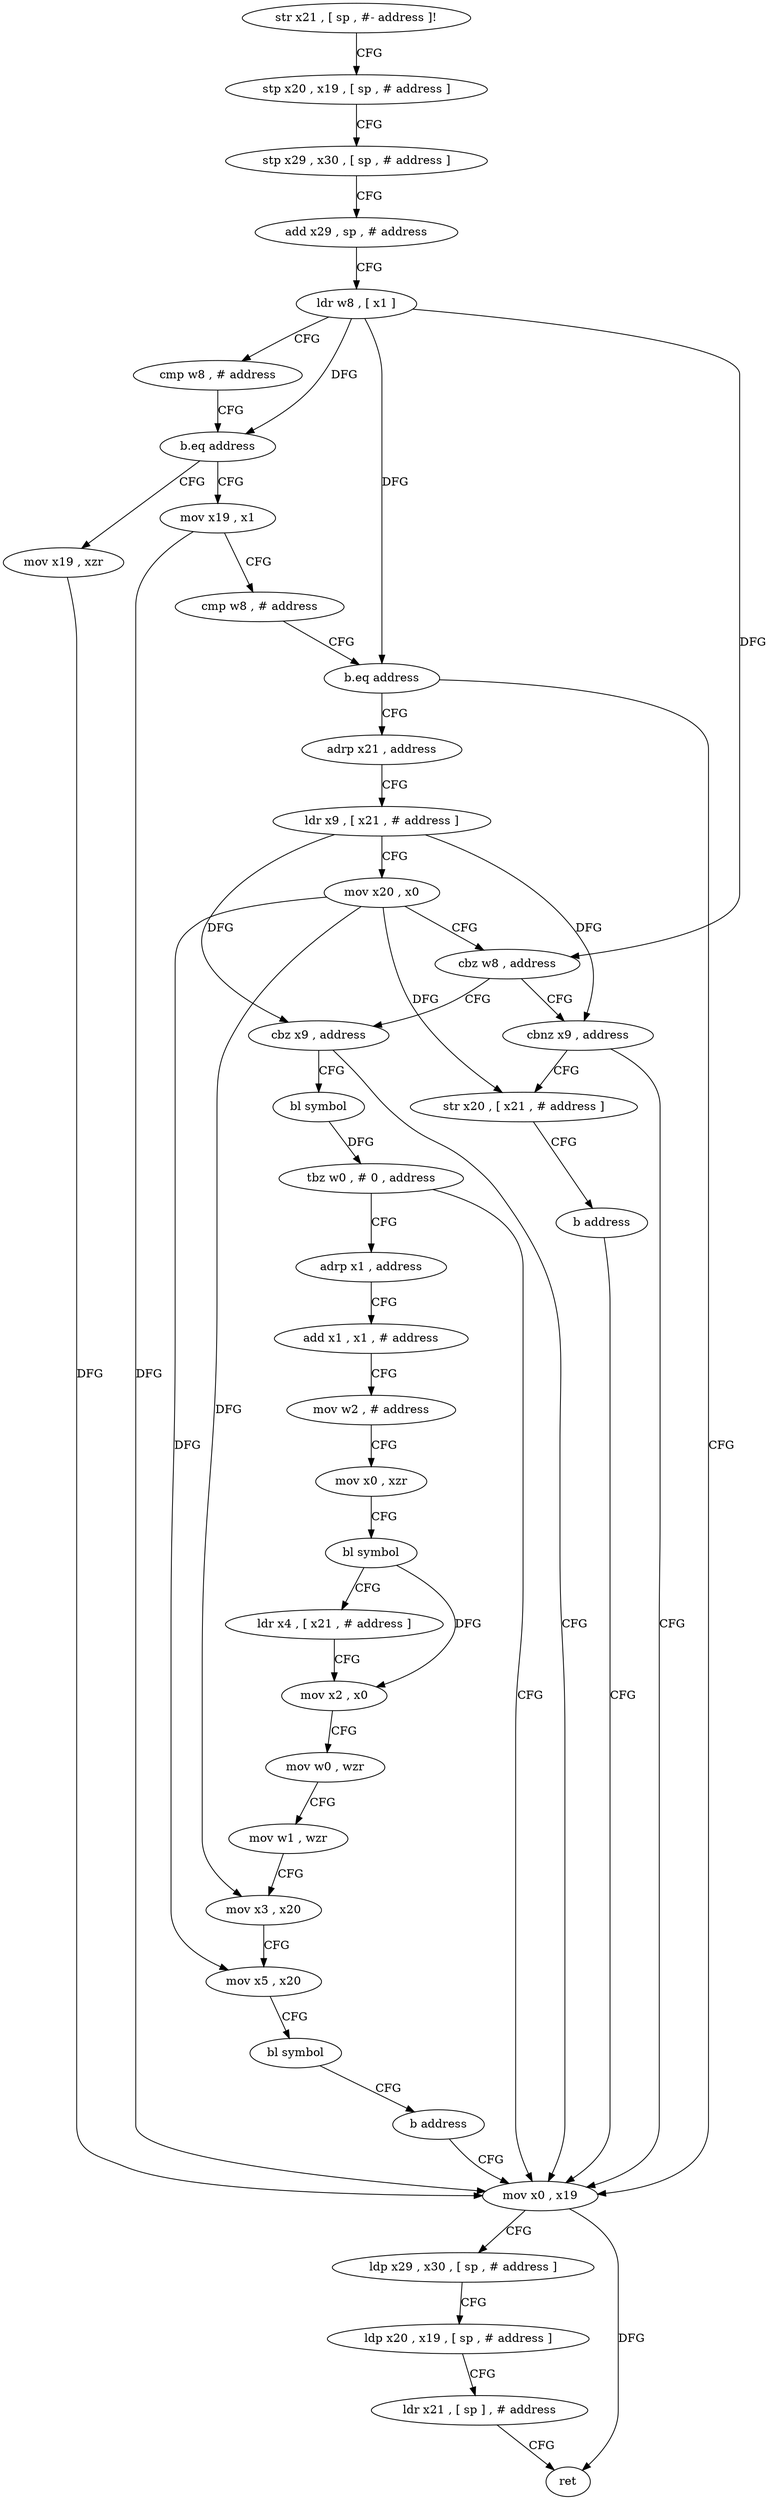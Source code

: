 digraph "func" {
"4242284" [label = "str x21 , [ sp , #- address ]!" ]
"4242288" [label = "stp x20 , x19 , [ sp , # address ]" ]
"4242292" [label = "stp x29 , x30 , [ sp , # address ]" ]
"4242296" [label = "add x29 , sp , # address" ]
"4242300" [label = "ldr w8 , [ x1 ]" ]
"4242304" [label = "cmp w8 , # address" ]
"4242308" [label = "b.eq address" ]
"4242352" [label = "mov x19 , xzr" ]
"4242312" [label = "mov x19 , x1" ]
"4242356" [label = "mov x0 , x19" ]
"4242316" [label = "cmp w8 , # address" ]
"4242320" [label = "b.eq address" ]
"4242324" [label = "adrp x21 , address" ]
"4242360" [label = "ldp x29 , x30 , [ sp , # address ]" ]
"4242364" [label = "ldp x20 , x19 , [ sp , # address ]" ]
"4242368" [label = "ldr x21 , [ sp ] , # address" ]
"4242372" [label = "ret" ]
"4242328" [label = "ldr x9 , [ x21 , # address ]" ]
"4242332" [label = "mov x20 , x0" ]
"4242336" [label = "cbz w8 , address" ]
"4242376" [label = "cbz x9 , address" ]
"4242340" [label = "cbnz x9 , address" ]
"4242380" [label = "bl symbol" ]
"4242344" [label = "str x20 , [ x21 , # address ]" ]
"4242384" [label = "tbz w0 , # 0 , address" ]
"4242388" [label = "adrp x1 , address" ]
"4242348" [label = "b address" ]
"4242392" [label = "add x1 , x1 , # address" ]
"4242396" [label = "mov w2 , # address" ]
"4242400" [label = "mov x0 , xzr" ]
"4242404" [label = "bl symbol" ]
"4242408" [label = "ldr x4 , [ x21 , # address ]" ]
"4242412" [label = "mov x2 , x0" ]
"4242416" [label = "mov w0 , wzr" ]
"4242420" [label = "mov w1 , wzr" ]
"4242424" [label = "mov x3 , x20" ]
"4242428" [label = "mov x5 , x20" ]
"4242432" [label = "bl symbol" ]
"4242436" [label = "b address" ]
"4242284" -> "4242288" [ label = "CFG" ]
"4242288" -> "4242292" [ label = "CFG" ]
"4242292" -> "4242296" [ label = "CFG" ]
"4242296" -> "4242300" [ label = "CFG" ]
"4242300" -> "4242304" [ label = "CFG" ]
"4242300" -> "4242308" [ label = "DFG" ]
"4242300" -> "4242320" [ label = "DFG" ]
"4242300" -> "4242336" [ label = "DFG" ]
"4242304" -> "4242308" [ label = "CFG" ]
"4242308" -> "4242352" [ label = "CFG" ]
"4242308" -> "4242312" [ label = "CFG" ]
"4242352" -> "4242356" [ label = "DFG" ]
"4242312" -> "4242316" [ label = "CFG" ]
"4242312" -> "4242356" [ label = "DFG" ]
"4242356" -> "4242360" [ label = "CFG" ]
"4242356" -> "4242372" [ label = "DFG" ]
"4242316" -> "4242320" [ label = "CFG" ]
"4242320" -> "4242356" [ label = "CFG" ]
"4242320" -> "4242324" [ label = "CFG" ]
"4242324" -> "4242328" [ label = "CFG" ]
"4242360" -> "4242364" [ label = "CFG" ]
"4242364" -> "4242368" [ label = "CFG" ]
"4242368" -> "4242372" [ label = "CFG" ]
"4242328" -> "4242332" [ label = "CFG" ]
"4242328" -> "4242376" [ label = "DFG" ]
"4242328" -> "4242340" [ label = "DFG" ]
"4242332" -> "4242336" [ label = "CFG" ]
"4242332" -> "4242344" [ label = "DFG" ]
"4242332" -> "4242424" [ label = "DFG" ]
"4242332" -> "4242428" [ label = "DFG" ]
"4242336" -> "4242376" [ label = "CFG" ]
"4242336" -> "4242340" [ label = "CFG" ]
"4242376" -> "4242356" [ label = "CFG" ]
"4242376" -> "4242380" [ label = "CFG" ]
"4242340" -> "4242356" [ label = "CFG" ]
"4242340" -> "4242344" [ label = "CFG" ]
"4242380" -> "4242384" [ label = "DFG" ]
"4242344" -> "4242348" [ label = "CFG" ]
"4242384" -> "4242356" [ label = "CFG" ]
"4242384" -> "4242388" [ label = "CFG" ]
"4242388" -> "4242392" [ label = "CFG" ]
"4242348" -> "4242356" [ label = "CFG" ]
"4242392" -> "4242396" [ label = "CFG" ]
"4242396" -> "4242400" [ label = "CFG" ]
"4242400" -> "4242404" [ label = "CFG" ]
"4242404" -> "4242408" [ label = "CFG" ]
"4242404" -> "4242412" [ label = "DFG" ]
"4242408" -> "4242412" [ label = "CFG" ]
"4242412" -> "4242416" [ label = "CFG" ]
"4242416" -> "4242420" [ label = "CFG" ]
"4242420" -> "4242424" [ label = "CFG" ]
"4242424" -> "4242428" [ label = "CFG" ]
"4242428" -> "4242432" [ label = "CFG" ]
"4242432" -> "4242436" [ label = "CFG" ]
"4242436" -> "4242356" [ label = "CFG" ]
}

